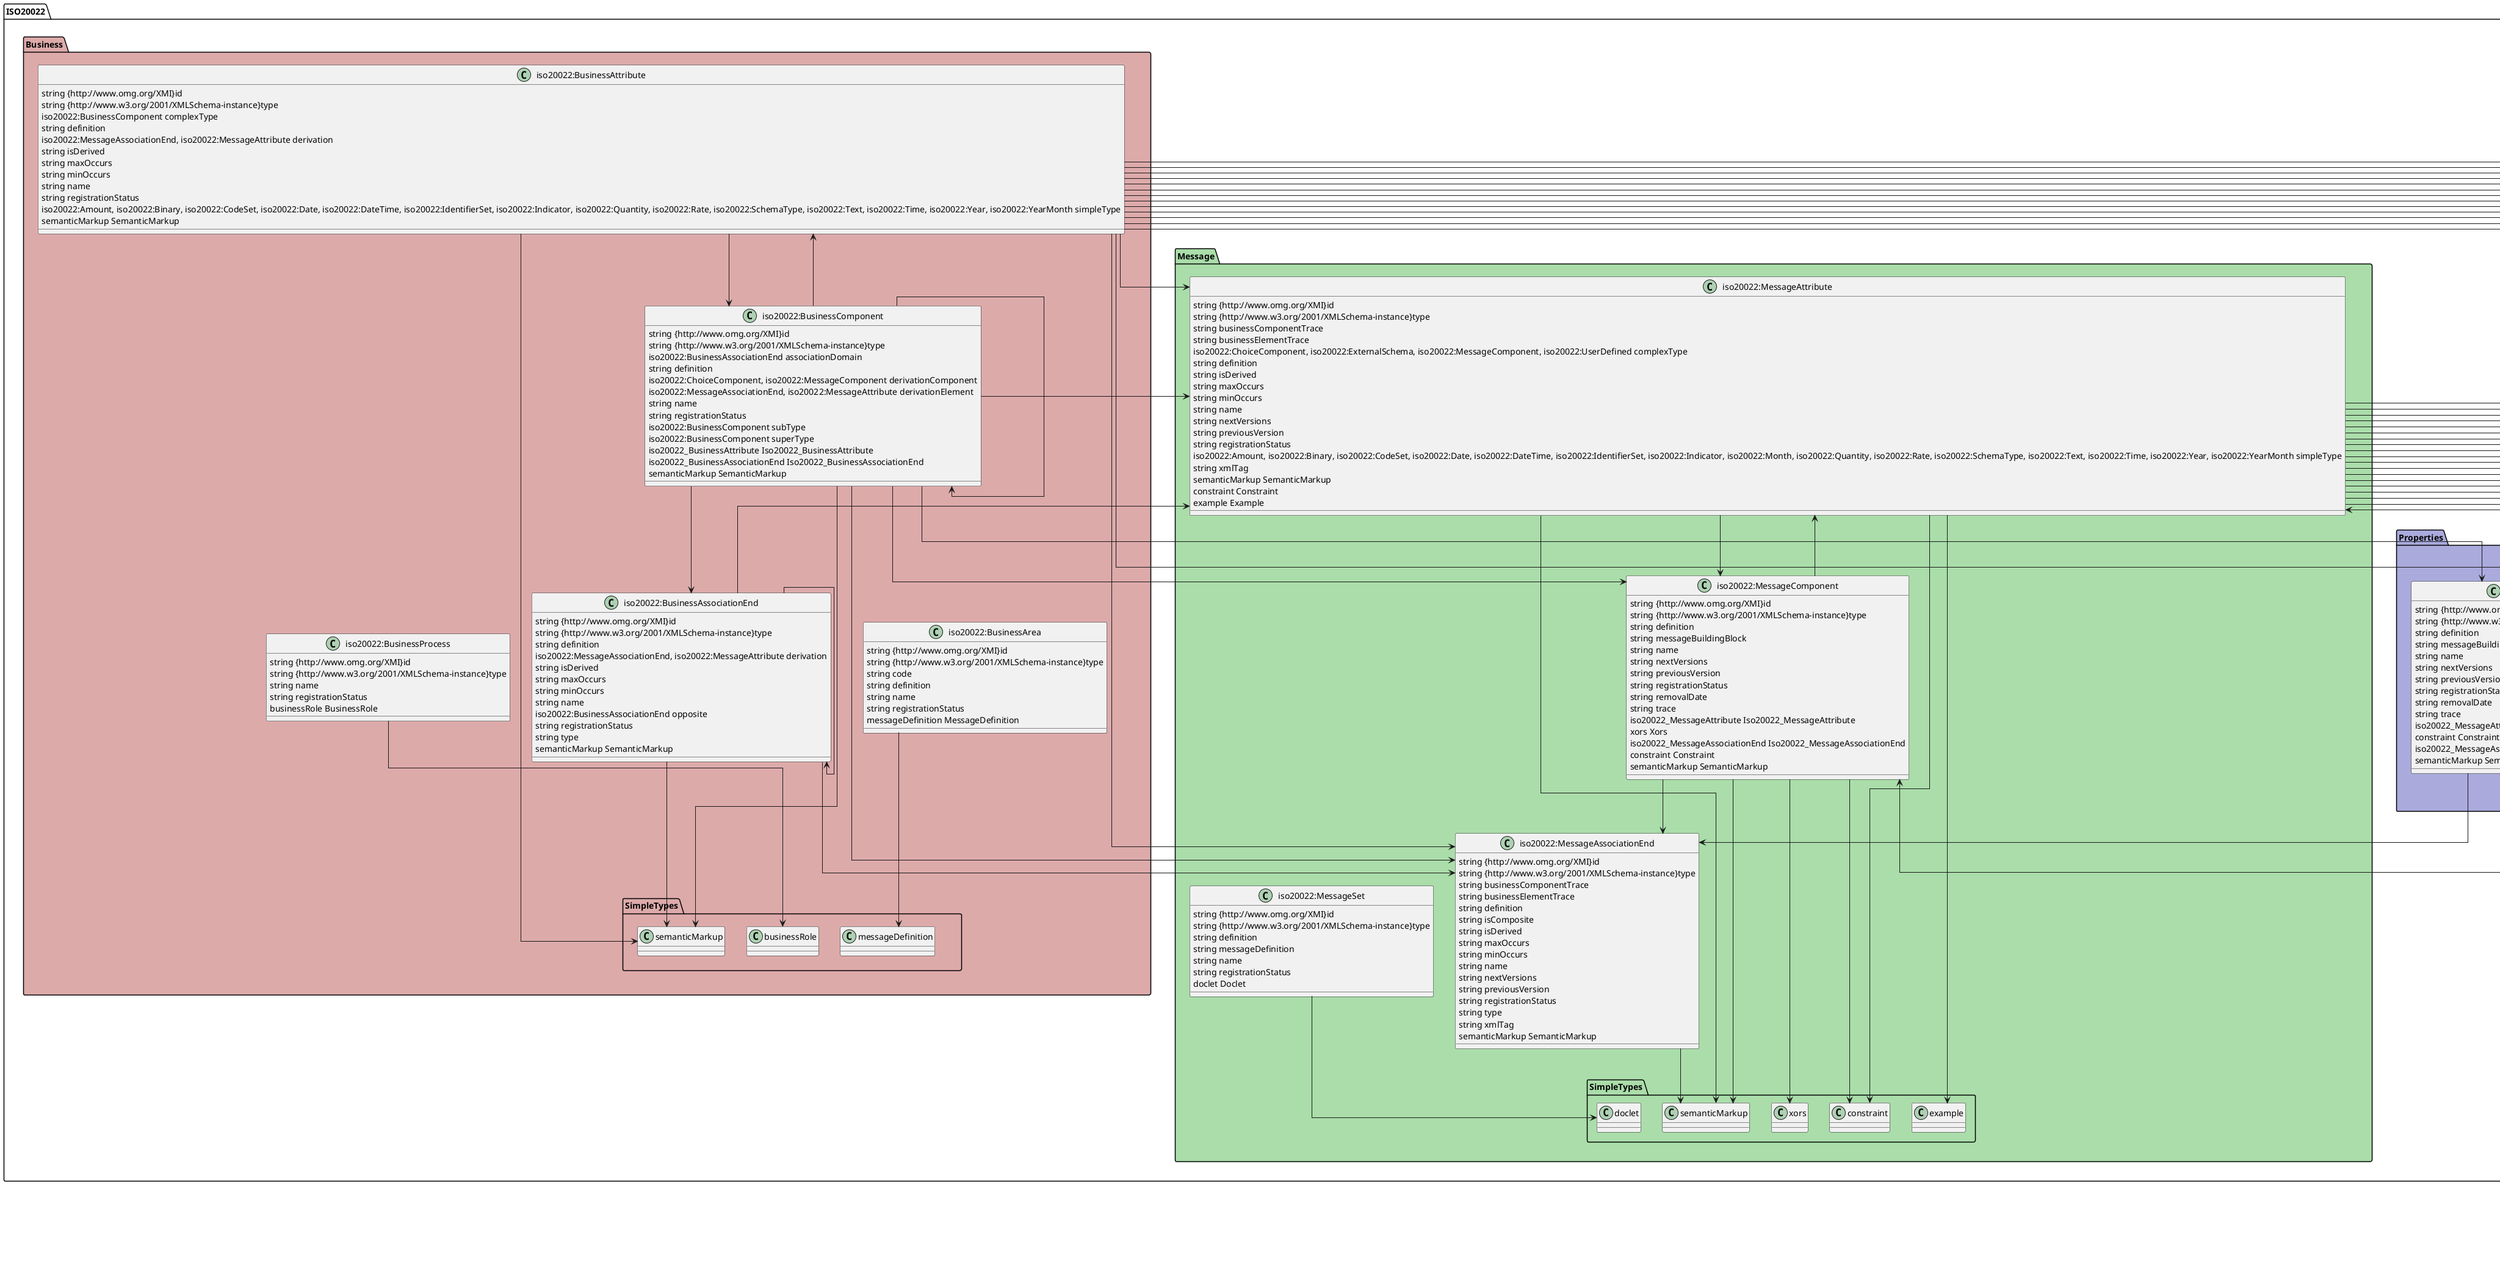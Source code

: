 ﻿@startuml ERepository.iso20022 Model (Auto-Generated)

' Split into 4 pages
page 4x1
skinparam linetype ortho


namespace ISO20022.Business #DDAAAA {
class iso20022_BusinessAttribute as "iso20022:BusinessAttribute" {
	string {http://www.omg.org/XMI}id
	string {http://www.w3.org/2001/XMLSchema-instance}type
	iso20022:BusinessComponent complexType
	string definition
	iso20022:MessageAssociationEnd, iso20022:MessageAttribute derivation
	string isDerived
	string maxOccurs
	string minOccurs
	string name
	string registrationStatus
	iso20022:Amount, iso20022:Binary, iso20022:CodeSet, iso20022:Date, iso20022:DateTime, iso20022:IdentifierSet, iso20022:Indicator, iso20022:Quantity, iso20022:Rate, iso20022:SchemaType, iso20022:Text, iso20022:Time, iso20022:Year, iso20022:YearMonth simpleType
	semanticMarkup SemanticMarkup
}

class iso20022_BusinessAssociationEnd as "iso20022:BusinessAssociationEnd" {
	string {http://www.omg.org/XMI}id
	string {http://www.w3.org/2001/XMLSchema-instance}type
	string definition
	iso20022:MessageAssociationEnd, iso20022:MessageAttribute derivation
	string isDerived
	string maxOccurs
	string minOccurs
	string name
	iso20022:BusinessAssociationEnd opposite
	string registrationStatus
	string type
	semanticMarkup SemanticMarkup
}

class iso20022_BusinessComponent as "iso20022:BusinessComponent" {
	string {http://www.omg.org/XMI}id
	string {http://www.w3.org/2001/XMLSchema-instance}type
	iso20022:BusinessAssociationEnd associationDomain
	string definition
	iso20022:ChoiceComponent, iso20022:MessageComponent derivationComponent
	iso20022:MessageAssociationEnd, iso20022:MessageAttribute derivationElement
	string name
	string registrationStatus
	iso20022:BusinessComponent subType
	iso20022:BusinessComponent superType
	iso20022_BusinessAttribute Iso20022_BusinessAttribute
	iso20022_BusinessAssociationEnd Iso20022_BusinessAssociationEnd
	semanticMarkup SemanticMarkup
}

class iso20022_BusinessArea as "iso20022:BusinessArea" {
	string {http://www.omg.org/XMI}id
	string {http://www.w3.org/2001/XMLSchema-instance}type
	string code
	string definition
	string name
	string registrationStatus
	messageDefinition MessageDefinition
}

class iso20022_BusinessProcess as "iso20022:BusinessProcess" {
	string {http://www.omg.org/XMI}id
	string {http://www.w3.org/2001/XMLSchema-instance}type
	string name
	string registrationStatus
	businessRole BusinessRole
}


iso20022_BusinessAttribute --> ISO20022.Business.iso20022_BusinessComponent
iso20022_BusinessAttribute --> ISO20022.Message.iso20022_MessageAssociationEnd
iso20022_BusinessAttribute --> ISO20022.Message.iso20022_MessageAttribute
iso20022_BusinessAttribute --> ISO20022.Properties.iso20022_Amount
iso20022_BusinessAttribute --> ISO20022.Properties.iso20022_Binary
iso20022_BusinessAttribute --> ISO20022.Properties.iso20022_CodeSet
iso20022_BusinessAttribute --> ISO20022.Properties.iso20022_Date
iso20022_BusinessAttribute --> ISO20022.Properties.iso20022_DateTime
iso20022_BusinessAttribute --> ISO20022.Properties.iso20022_IdentifierSet
iso20022_BusinessAttribute --> ISO20022.Properties.iso20022_Indicator
iso20022_BusinessAttribute --> ISO20022.Properties.iso20022_Quantity
iso20022_BusinessAttribute --> ISO20022.Properties.iso20022_Rate
iso20022_BusinessAttribute --> ISO20022.Properties.iso20022_SchemaType
iso20022_BusinessAttribute --> ISO20022.Properties.iso20022_Text
iso20022_BusinessAttribute --> ISO20022.Properties.iso20022_Time
iso20022_BusinessAttribute --> ISO20022.Properties.iso20022_Year
iso20022_BusinessAttribute --> ISO20022.Properties.iso20022_YearMonth
iso20022_BusinessAttribute --> SimpleTypes.semanticMarkup
iso20022_BusinessAssociationEnd --> ISO20022.Business.iso20022_BusinessAssociationEnd
iso20022_BusinessAssociationEnd --> ISO20022.Message.iso20022_MessageAssociationEnd
iso20022_BusinessAssociationEnd --> ISO20022.Message.iso20022_MessageAttribute
iso20022_BusinessAssociationEnd --> SimpleTypes.semanticMarkup
iso20022_BusinessComponent --> ISO20022.Business.iso20022_BusinessAssociationEnd
iso20022_BusinessComponent --> ISO20022.Business.iso20022_BusinessAttribute
iso20022_BusinessComponent --> ISO20022.Business.iso20022_BusinessComponent
iso20022_BusinessComponent --> ISO20022.Message.iso20022_MessageAssociationEnd
iso20022_BusinessComponent --> ISO20022.Message.iso20022_MessageAttribute
iso20022_BusinessComponent --> ISO20022.Message.iso20022_MessageComponent
iso20022_BusinessComponent --> ISO20022.Properties.iso20022_ChoiceComponent
iso20022_BusinessComponent --> SimpleTypes.semanticMarkup
iso20022_BusinessArea --> SimpleTypes.messageDefinition
iso20022_BusinessProcess --> SimpleTypes.businessRole

}

ISO20022.Properties -[hidden]left-> SimpleTypes
ISO20022.Business -[hidden]left-> ISO20022.Message
ISO20022.Business -[hidden]down-> ISO20022.Properties
ISO20022.Message -[hidden]down-> SimpleTypes


namespace ISO20022.Message #AADDAA {
class iso20022_MessageAttribute as "iso20022:MessageAttribute" {
	string {http://www.omg.org/XMI}id
	string {http://www.w3.org/2001/XMLSchema-instance}type
	string businessComponentTrace
	string businessElementTrace
	iso20022:ChoiceComponent, iso20022:ExternalSchema, iso20022:MessageComponent, iso20022:UserDefined complexType
	string definition
	string isDerived
	string maxOccurs
	string minOccurs
	string name
	string nextVersions
	string previousVersion
	string registrationStatus
	iso20022:Amount, iso20022:Binary, iso20022:CodeSet, iso20022:Date, iso20022:DateTime, iso20022:IdentifierSet, iso20022:Indicator, iso20022:Month, iso20022:Quantity, iso20022:Rate, iso20022:SchemaType, iso20022:Text, iso20022:Time, iso20022:Year, iso20022:YearMonth simpleType
	string xmlTag
	semanticMarkup SemanticMarkup
	constraint Constraint
	example Example
}

class iso20022_MessageComponent as "iso20022:MessageComponent" {
	string {http://www.omg.org/XMI}id
	string {http://www.w3.org/2001/XMLSchema-instance}type
	string definition
	string messageBuildingBlock
	string name
	string nextVersions
	string previousVersion
	string registrationStatus
	string removalDate
	string trace
	iso20022_MessageAttribute Iso20022_MessageAttribute
	xors Xors
	iso20022_MessageAssociationEnd Iso20022_MessageAssociationEnd
	constraint Constraint
	semanticMarkup SemanticMarkup
}

class iso20022_MessageAssociationEnd as "iso20022:MessageAssociationEnd" {
	string {http://www.omg.org/XMI}id
	string {http://www.w3.org/2001/XMLSchema-instance}type
	string businessComponentTrace
	string businessElementTrace
	string definition
	string isComposite
	string isDerived
	string maxOccurs
	string minOccurs
	string name
	string nextVersions
	string previousVersion
	string registrationStatus
	string type
	string xmlTag
	semanticMarkup SemanticMarkup
}

class iso20022_MessageSet as "iso20022:MessageSet" {
	string {http://www.omg.org/XMI}id
	string {http://www.w3.org/2001/XMLSchema-instance}type
	string definition
	string messageDefinition
	string name
	string registrationStatus
	doclet Doclet
}


iso20022_MessageAttribute --> ISO20022.Message.iso20022_MessageComponent
iso20022_MessageAttribute --> ISO20022.Properties.iso20022_Amount
iso20022_MessageAttribute --> ISO20022.Properties.iso20022_Binary
iso20022_MessageAttribute --> ISO20022.Properties.iso20022_ChoiceComponent
iso20022_MessageAttribute --> ISO20022.Properties.iso20022_CodeSet
iso20022_MessageAttribute --> ISO20022.Properties.iso20022_Date
iso20022_MessageAttribute --> ISO20022.Properties.iso20022_DateTime
iso20022_MessageAttribute --> ISO20022.Properties.iso20022_ExternalSchema
iso20022_MessageAttribute --> ISO20022.Properties.iso20022_IdentifierSet
iso20022_MessageAttribute --> ISO20022.Properties.iso20022_Indicator
iso20022_MessageAttribute --> ISO20022.Properties.iso20022_Month
iso20022_MessageAttribute --> ISO20022.Properties.iso20022_Quantity
iso20022_MessageAttribute --> ISO20022.Properties.iso20022_Rate
iso20022_MessageAttribute --> ISO20022.Properties.iso20022_SchemaType
iso20022_MessageAttribute --> ISO20022.Properties.iso20022_Text
iso20022_MessageAttribute --> ISO20022.Properties.iso20022_Time
iso20022_MessageAttribute --> ISO20022.Properties.iso20022_UserDefined
iso20022_MessageAttribute --> ISO20022.Properties.iso20022_Year
iso20022_MessageAttribute --> ISO20022.Properties.iso20022_YearMonth
iso20022_MessageAttribute --> SimpleTypes.constraint
iso20022_MessageAttribute --> SimpleTypes.example
iso20022_MessageAttribute --> SimpleTypes.semanticMarkup
iso20022_MessageComponent --> ISO20022.Message.iso20022_MessageAssociationEnd
iso20022_MessageComponent --> ISO20022.Message.iso20022_MessageAttribute
iso20022_MessageComponent --> SimpleTypes.constraint
iso20022_MessageComponent --> SimpleTypes.semanticMarkup
iso20022_MessageComponent --> SimpleTypes.xors
iso20022_MessageAssociationEnd --> SimpleTypes.semanticMarkup
iso20022_MessageSet --> SimpleTypes.doclet

}

ISO20022.Properties -[hidden]left-> SimpleTypes
ISO20022.Business -[hidden]left-> ISO20022.Message
ISO20022.Business -[hidden]down-> ISO20022.Properties
ISO20022.Message -[hidden]down-> SimpleTypes


namespace ISO20022.Properties #AAAADD {
class iso20022_ChoiceComponent as "iso20022:ChoiceComponent" {
	string {http://www.omg.org/XMI}id
	string {http://www.w3.org/2001/XMLSchema-instance}type
	string definition
	string messageBuildingBlock
	string name
	string nextVersions
	string previousVersion
	string registrationStatus
	string removalDate
	string trace
	iso20022_MessageAttribute Iso20022_MessageAttribute
	constraint Constraint
	iso20022_MessageAssociationEnd Iso20022_MessageAssociationEnd
	semanticMarkup SemanticMarkup
}

class iso20022_UserDefined as "iso20022:UserDefined" {
	string {http://www.omg.org/XMI}id
	string {http://www.w3.org/2001/XMLSchema-instance}type
	string definition
	string name
	string namespace
	string namespaceList
	string processContents
	string registrationStatus
	string removalDate
}

class iso20022_ExternalSchema as "iso20022:ExternalSchema" {
	string {http://www.omg.org/XMI}id
	string {http://www.w3.org/2001/XMLSchema-instance}type
	string definition
	string messageBuildingBlock
	string name
	string processContent
	string registrationStatus
	constraint Constraint
	namespaceList NamespaceList
}

class iso20022_Text as "iso20022:Text" {
	string {http://www.omg.org/XMI}id
	string {http://www.w3.org/2001/XMLSchema-instance}type
	string definition
	string length
	string maxLength
	string minLength
	string name
	string pattern
	string registrationStatus
	string removalDate
}

class iso20022_DateTime as "iso20022:DateTime" {
	string {http://www.omg.org/XMI}id
	string {http://www.w3.org/2001/XMLSchema-instance}type
	string definition
	string name
	string pattern
	string registrationStatus
}

class iso20022_Date as "iso20022:Date" {
	string {http://www.omg.org/XMI}id
	string {http://www.w3.org/2001/XMLSchema-instance}type
	string definition
	string name
	string registrationStatus
}

class iso20022_IdentifierSet as "iso20022:IdentifierSet" {
	string {http://www.omg.org/XMI}id
	string {http://www.w3.org/2001/XMLSchema-instance}type
	string definition
	string identificationScheme
	string maxLength
	string minLength
	string name
	string pattern
	string registrationStatus
	string removalDate
	example Example
	constraint Constraint
}

class iso20022_CodeSet as "iso20022:CodeSet" {
	string {http://www.omg.org/XMI}id
	string {http://www.w3.org/2001/XMLSchema-instance}type
	string definition
	iso20022:CodeSet derivation
	string length
	string maxLength
	string minLength
	string name
	string nextVersions
	string pattern
	string previousVersion
	string registrationStatus
	string removalDate
	string trace
	example Example
	constraint Constraint
	code Code
	semanticMarkup SemanticMarkup
}

class iso20022_Indicator as "iso20022:Indicator" {
	string {http://www.omg.org/XMI}id
	string {http://www.w3.org/2001/XMLSchema-instance}type
	string definition
	string meaningWhenFalse
	string meaningWhenTrue
	string name
	string registrationStatus
	semanticMarkup SemanticMarkup
}

class iso20022_Quantity as "iso20022:Quantity" {
	string {http://www.omg.org/XMI}id
	string {http://www.w3.org/2001/XMLSchema-instance}type
	string definition
	string fractionDigits
	string maxInclusive
	string minInclusive
	string name
	string pattern
	string registrationStatus
	string removalDate
	string totalDigits
	example Example
	constraint Constraint
}

class iso20022_Amount as "iso20022:Amount" {
	string {http://www.omg.org/XMI}id
	string {http://www.w3.org/2001/XMLSchema-instance}type
	string currencyIdentifierSet
	string definition
	string fractionDigits
	string maxInclusive
	string minInclusive
	string name
	string registrationStatus
	string totalDigits
	example Example
	constraint Constraint
}

class iso20022_Time as "iso20022:Time" {
	string {http://www.omg.org/XMI}id
	string {http://www.w3.org/2001/XMLSchema-instance}type
	string definition
	string name
	string registrationStatus
}

class iso20022_Rate as "iso20022:Rate" {
	string {http://www.omg.org/XMI}id
	string {http://www.w3.org/2001/XMLSchema-instance}type
	string baseValue
	string definition
	string fractionDigits
	string maxInclusive
	string minInclusive
	string name
	string registrationStatus
	string removalDate
	string totalDigits
	example Example
}

class iso20022_YearMonth as "iso20022:YearMonth" {
	string {http://www.omg.org/XMI}id
	string {http://www.w3.org/2001/XMLSchema-instance}type
	string definition
	string name
	string registrationStatus
	example Example
}

class iso20022_Year as "iso20022:Year" {
	string {http://www.omg.org/XMI}id
	string {http://www.w3.org/2001/XMLSchema-instance}type
	string definition
	string maxInclusive
	string minInclusive
	string name
	string registrationStatus
	example Example
}

class iso20022_Binary as "iso20022:Binary" {
	string {http://www.omg.org/XMI}id
	string {http://www.w3.org/2001/XMLSchema-instance}type
	string definition
	string maxLength
	string minLength
	string name
	string registrationStatus
}

class iso20022_SchemaType as "iso20022:SchemaType" {
	string {http://www.omg.org/XMI}id
	string {http://www.w3.org/2001/XMLSchema-instance}type
	string definition
	string kind
	string name
	string registrationStatus
}

class iso20022_Month as "iso20022:Month" {
	string {http://www.omg.org/XMI}id
	string {http://www.w3.org/2001/XMLSchema-instance}type
	string definition
	string name
	string registrationStatus
}


iso20022_ChoiceComponent --> ISO20022.Message.iso20022_MessageAssociationEnd
iso20022_ChoiceComponent --> ISO20022.Message.iso20022_MessageAttribute
iso20022_ChoiceComponent --> SimpleTypes.constraint
iso20022_ChoiceComponent --> SimpleTypes.semanticMarkup
iso20022_ExternalSchema --> SimpleTypes.constraint
iso20022_ExternalSchema --> SimpleTypes.namespaceList
iso20022_IdentifierSet --> SimpleTypes.constraint
iso20022_IdentifierSet --> SimpleTypes.example
iso20022_CodeSet --> ISO20022.Properties.iso20022_CodeSet
iso20022_CodeSet --> SimpleTypes.code
iso20022_CodeSet --> SimpleTypes.constraint
iso20022_CodeSet --> SimpleTypes.example
iso20022_CodeSet --> SimpleTypes.semanticMarkup
iso20022_Indicator --> SimpleTypes.semanticMarkup
iso20022_Quantity --> SimpleTypes.constraint
iso20022_Quantity --> SimpleTypes.example
iso20022_Amount --> SimpleTypes.constraint
iso20022_Amount --> SimpleTypes.example
iso20022_Rate --> SimpleTypes.example
iso20022_YearMonth --> SimpleTypes.example
iso20022_Year --> SimpleTypes.example

}

ISO20022.Properties -[hidden]left-> SimpleTypes
ISO20022.Business -[hidden]left-> ISO20022.Message
ISO20022.Business -[hidden]down-> ISO20022.Properties
ISO20022.Message -[hidden]down-> SimpleTypes


namespace SimpleTypes #DDDDDD {
class elements as "elements" {
	string {http://www.omg.org/XMI}id
	string name
	string value
}

class semanticMarkup as "semanticMarkup" {
	string {http://www.omg.org/XMI}id
	string type
	elements Elements
}

class xors as "xors" {
	string {http://www.omg.org/XMI}id
	string definition
	string impactedElements
	string impactedMessageBuildingBlocks
	string name
	string registrationStatus
}

class constraint as "constraint" {
	string {http://www.omg.org/XMI}id
	string definition
	string expression
	string expressionLanguage
	string name
	string nextVersions
	string previousVersion
	string registrationStatus
}

class example as "example" {
}

class namespaceList as "namespaceList" {
}

class code as "code" {
	string {http://www.omg.org/XMI}id
	string codeName
	string definition
	string name
	string nextVersions
	string previousVersion
	string registrationStatus
	string removalDate
	semanticMarkup SemanticMarkup
}

class doclet as "doclet" {
	string {http://www.omg.org/XMI}id
	string content
	string type
}

class messageBuildingBlock as "messageBuildingBlock" {
	string {http://www.omg.org/XMI}id
	iso20022:ChoiceComponent, iso20022:ExternalSchema, iso20022:MessageComponent complexType
	string definition
	string maxOccurs
	string minOccurs
	string name
	string nextVersions
	string previousVersion
	string registrationStatus
	iso20022:Amount, iso20022:CodeSet, iso20022:Date, iso20022:DateTime, iso20022:Indicator, iso20022:Quantity, iso20022:Text simpleType
	string xmlTag
	semanticMarkup SemanticMarkup
	example Example
}

class messageDefinitionIdentifier as "messageDefinitionIdentifier" {
	string businessArea
	string flavour
	string messageFunctionality
	string version
}

class messageDefinition as "messageDefinition" {
	string {http://www.omg.org/XMI}id
	string definition
	string messageSet
	string name
	string nextVersions
	string previousVersion
	string registrationStatus
	string rootElement
	string xmlName
	string xmlTag
	constraint Constraint
	messageBuildingBlock MessageBuildingBlock
	messageDefinitionIdentifier MessageDefinitionIdentifier
	doclet Doclet
	xors Xors
	semanticMarkup SemanticMarkup
}

class businessRole as "businessRole" {
	string {http://www.omg.org/XMI}id
	string definition
	string name
	string registrationStatus
	semanticMarkup SemanticMarkup
}


semanticMarkup --> SimpleTypes.elements
code --> SimpleTypes.semanticMarkup
messageBuildingBlock --> ISO20022.Message.iso20022_MessageComponent
messageBuildingBlock --> ISO20022.Properties.iso20022_Amount
messageBuildingBlock --> ISO20022.Properties.iso20022_ChoiceComponent
messageBuildingBlock --> ISO20022.Properties.iso20022_CodeSet
messageBuildingBlock --> ISO20022.Properties.iso20022_Date
messageBuildingBlock --> ISO20022.Properties.iso20022_DateTime
messageBuildingBlock --> ISO20022.Properties.iso20022_ExternalSchema
messageBuildingBlock --> ISO20022.Properties.iso20022_Indicator
messageBuildingBlock --> ISO20022.Properties.iso20022_Quantity
messageBuildingBlock --> ISO20022.Properties.iso20022_Text
messageBuildingBlock --> SimpleTypes.example
messageBuildingBlock --> SimpleTypes.semanticMarkup
messageDefinition --> SimpleTypes.constraint
messageDefinition --> SimpleTypes.doclet
messageDefinition --> SimpleTypes.messageBuildingBlock
messageDefinition --> SimpleTypes.messageDefinitionIdentifier
messageDefinition --> SimpleTypes.semanticMarkup
messageDefinition --> SimpleTypes.xors
businessRole --> SimpleTypes.semanticMarkup

}

ISO20022.Properties -[hidden]left-> SimpleTypes
ISO20022.Business -[hidden]left-> ISO20022.Message
ISO20022.Business -[hidden]down-> ISO20022.Properties
ISO20022.Message -[hidden]down-> SimpleTypes



@enduml